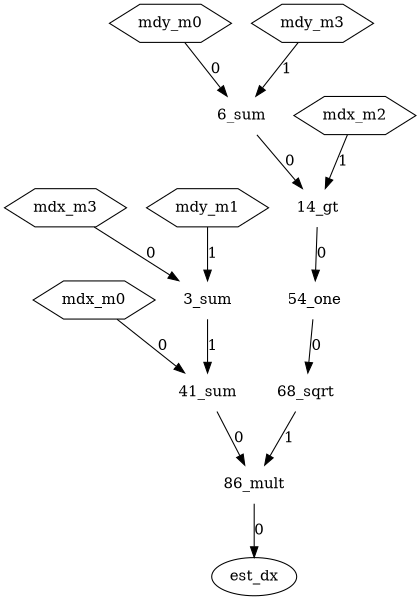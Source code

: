 digraph cgp {
	size = "4,4";
	est_dx [shape=oval];
	mult_86 -> est_dx [label="0"];
	mult_86 [label= "86_mult", shape=none];
	sum_41 -> mult_86 [label="0"];
	sum_41 [label= "41_sum", shape=none];
	mdx_m0 [shape=polygon,sides=6];
	mdx_m0 -> sum_41 [label="0"];
	sum_3 -> sum_41 [label="1"];
	sum_3 [label= "3_sum", shape=none];
	mdx_m3 [shape=polygon,sides=6];
	mdx_m3 -> sum_3 [label="0"];
	mdy_m1 [shape=polygon,sides=6];
	mdy_m1 -> sum_3 [label="1"];
	sqrt_68 -> mult_86 [label="1"];
	sqrt_68 [label= "68_sqrt", shape=none];
	one_54 -> sqrt_68 [label="0"];
	one_54 [label= "54_one", shape=none];
	gt_14 -> one_54 [label="0"];
	gt_14 [label= "14_gt", shape=none];
	sum_6 -> gt_14 [label="0"];
	sum_6 [label= "6_sum", shape=none];
	mdy_m0 [shape=polygon,sides=6];
	mdy_m0 -> sum_6 [label="0"];
	mdy_m3 [shape=polygon,sides=6];
	mdy_m3 -> sum_6 [label="1"];
	mdx_m2 [shape=polygon,sides=6];
	mdx_m2 -> gt_14 [label="1"];
}